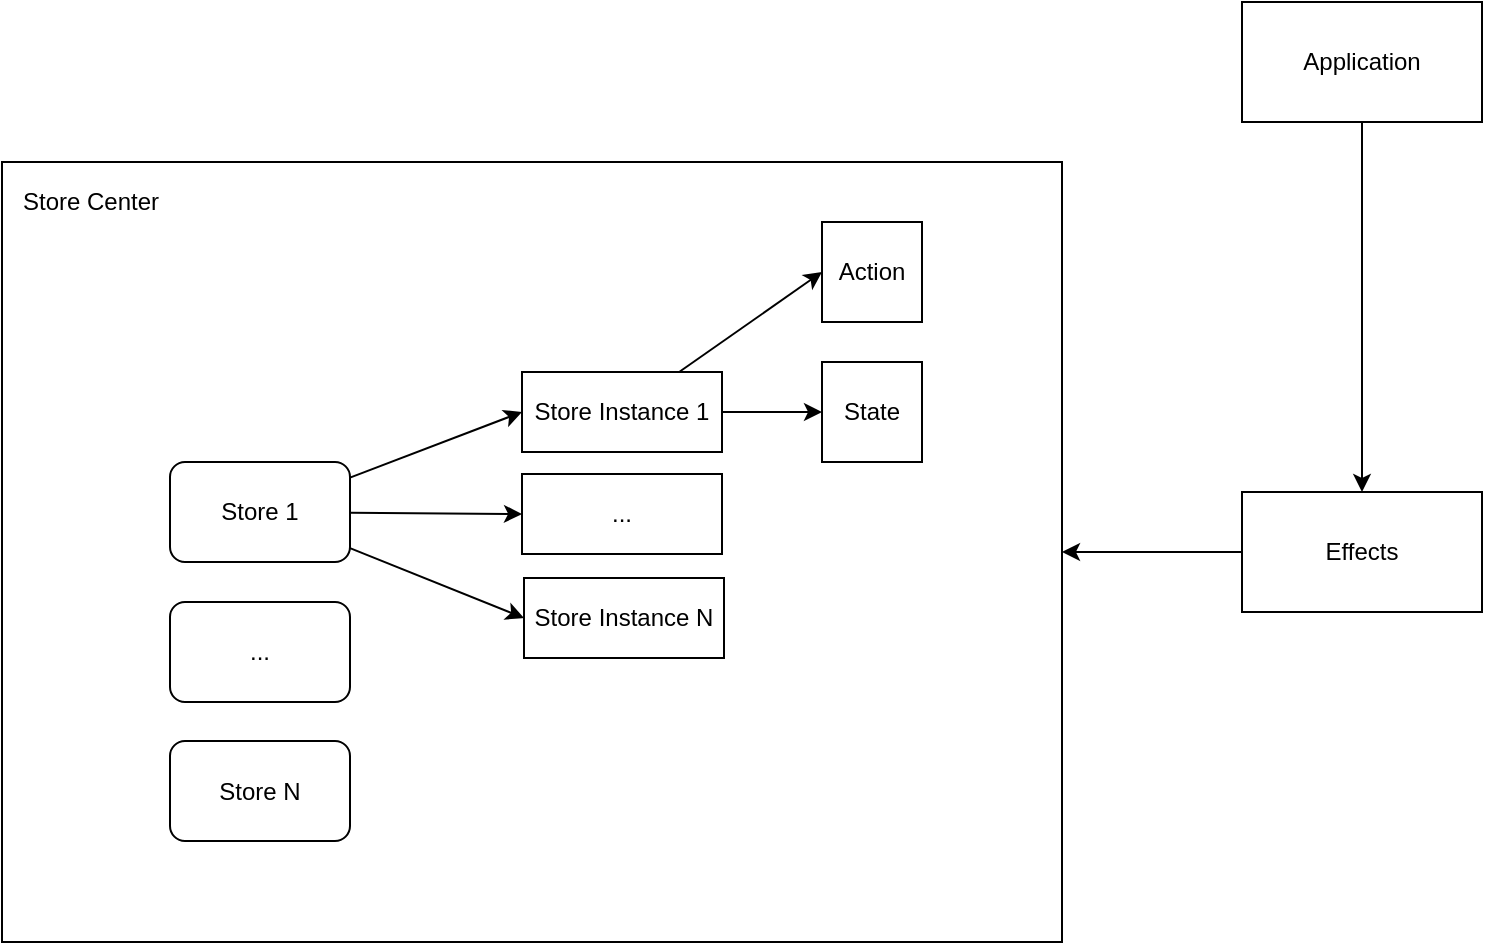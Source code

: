 <mxfile>
    <diagram id="NG4mDt8sBnrd90Z5a9If" name="structure">
        <mxGraphModel dx="902" dy="847" grid="1" gridSize="10" guides="1" tooltips="1" connect="1" arrows="1" fold="1" page="1" pageScale="1" pageWidth="827" pageHeight="1169" math="0" shadow="0">
            <root>
                <mxCell id="0"/>
                <mxCell id="1" parent="0"/>
                <mxCell id="21" value="" style="rounded=0;whiteSpace=wrap;html=1;" vertex="1" parent="1">
                    <mxGeometry x="60" y="270" width="530" height="390" as="geometry"/>
                </mxCell>
                <mxCell id="26" style="edgeStyle=none;html=1;" edge="1" parent="1" source="2" target="23">
                    <mxGeometry relative="1" as="geometry"/>
                </mxCell>
                <mxCell id="2" value="Application" style="rounded=0;whiteSpace=wrap;html=1;" vertex="1" parent="1">
                    <mxGeometry x="680" y="190" width="120" height="60" as="geometry"/>
                </mxCell>
                <mxCell id="6" style="edgeStyle=none;html=1;entryX=0;entryY=0.5;entryDx=0;entryDy=0;" edge="1" parent="1" source="3" target="4">
                    <mxGeometry relative="1" as="geometry"/>
                </mxCell>
                <mxCell id="10" style="edgeStyle=none;html=1;entryX=0;entryY=0.5;entryDx=0;entryDy=0;" edge="1" parent="1" source="3" target="8">
                    <mxGeometry relative="1" as="geometry"/>
                </mxCell>
                <mxCell id="11" style="edgeStyle=none;html=1;entryX=0;entryY=0.5;entryDx=0;entryDy=0;" edge="1" parent="1" source="3" target="9">
                    <mxGeometry relative="1" as="geometry"/>
                </mxCell>
                <mxCell id="3" value="Store 1" style="rounded=1;whiteSpace=wrap;html=1;" vertex="1" parent="1">
                    <mxGeometry x="144" y="420" width="90" height="50" as="geometry"/>
                </mxCell>
                <mxCell id="18" style="edgeStyle=none;html=1;entryX=0;entryY=0.5;entryDx=0;entryDy=0;" edge="1" parent="1" source="4" target="14">
                    <mxGeometry relative="1" as="geometry"/>
                </mxCell>
                <mxCell id="19" style="edgeStyle=none;html=1;entryX=0;entryY=0.5;entryDx=0;entryDy=0;" edge="1" parent="1" source="4" target="15">
                    <mxGeometry relative="1" as="geometry"/>
                </mxCell>
                <mxCell id="4" value="Store Instance 1" style="rounded=0;whiteSpace=wrap;html=1;" vertex="1" parent="1">
                    <mxGeometry x="320" y="375" width="100" height="40" as="geometry"/>
                </mxCell>
                <mxCell id="8" value="..." style="rounded=0;whiteSpace=wrap;html=1;" vertex="1" parent="1">
                    <mxGeometry x="320" y="426" width="100" height="40" as="geometry"/>
                </mxCell>
                <mxCell id="9" value="Store Instance N" style="rounded=0;whiteSpace=wrap;html=1;" vertex="1" parent="1">
                    <mxGeometry x="321" y="478" width="100" height="40" as="geometry"/>
                </mxCell>
                <mxCell id="12" value="..." style="rounded=1;whiteSpace=wrap;html=1;" vertex="1" parent="1">
                    <mxGeometry x="144" y="490" width="90" height="50" as="geometry"/>
                </mxCell>
                <mxCell id="13" value="Store N" style="rounded=1;whiteSpace=wrap;html=1;" vertex="1" parent="1">
                    <mxGeometry x="144" y="559.5" width="90" height="50" as="geometry"/>
                </mxCell>
                <mxCell id="14" value="State" style="whiteSpace=wrap;html=1;aspect=fixed;" vertex="1" parent="1">
                    <mxGeometry x="470" y="370" width="50" height="50" as="geometry"/>
                </mxCell>
                <mxCell id="15" value="Action" style="whiteSpace=wrap;html=1;aspect=fixed;" vertex="1" parent="1">
                    <mxGeometry x="470" y="300" width="50" height="50" as="geometry"/>
                </mxCell>
                <mxCell id="22" value="Store Center" style="text;html=1;align=center;verticalAlign=middle;resizable=0;points=[];autosize=1;strokeColor=none;fillColor=none;" vertex="1" parent="1">
                    <mxGeometry x="64" y="280" width="80" height="20" as="geometry"/>
                </mxCell>
                <mxCell id="24" style="edgeStyle=none;html=1;" edge="1" parent="1" source="23" target="21">
                    <mxGeometry relative="1" as="geometry"/>
                </mxCell>
                <mxCell id="23" value="Effects" style="rounded=0;whiteSpace=wrap;html=1;" vertex="1" parent="1">
                    <mxGeometry x="680" y="435" width="120" height="60" as="geometry"/>
                </mxCell>
            </root>
        </mxGraphModel>
    </diagram>
</mxfile>